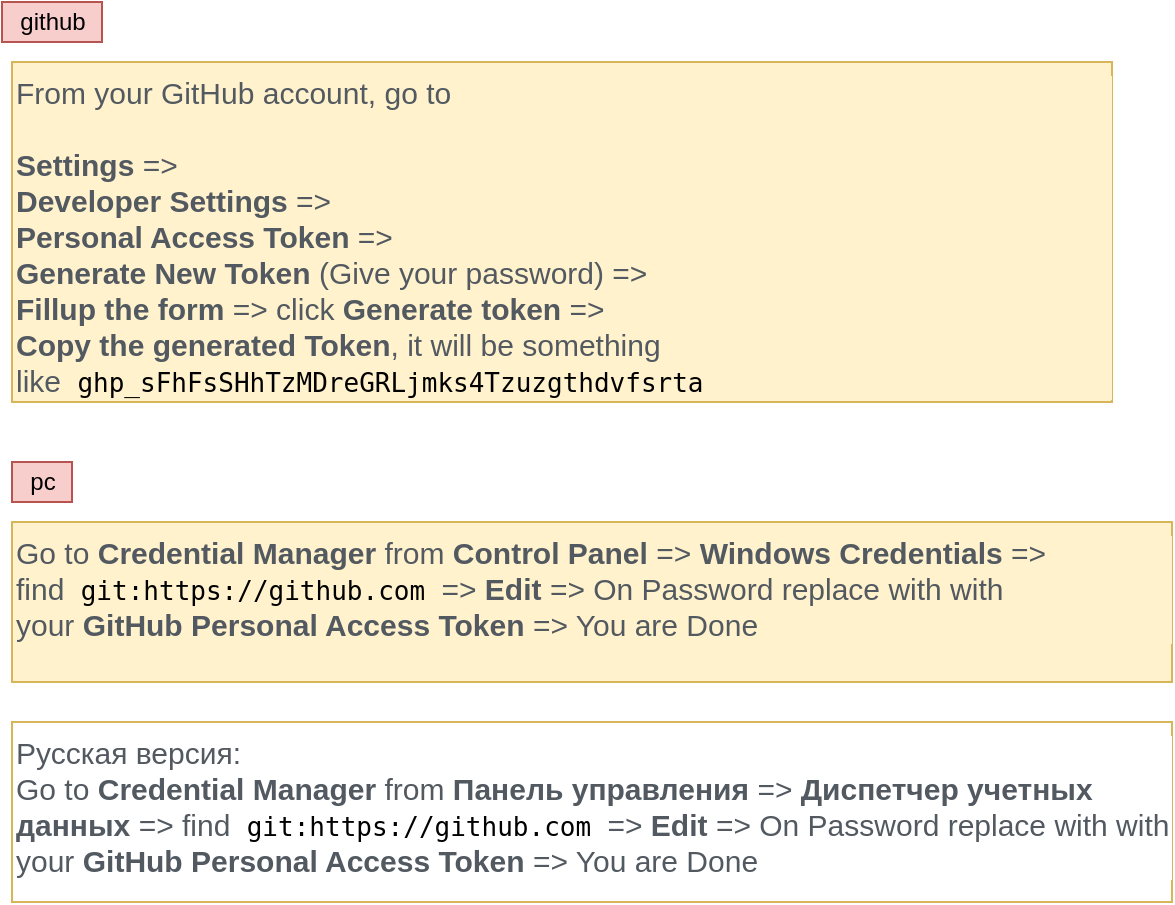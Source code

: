 <mxfile version="13.7.3" type="device"><diagram id="Hhwyn4RGXm-lMP7TU6sS" name="main"><mxGraphModel dx="1038" dy="607" grid="1" gridSize="10" guides="1" tooltips="1" connect="1" arrows="1" fold="1" page="1" pageScale="1" pageWidth="827" pageHeight="1169" math="0" shadow="0"><root><mxCell id="0"/><mxCell id="1" parent="0"/><mxCell id="lOaDIN0B8jtBHm9oxhFj-1" value="&lt;span style=&quot;color: rgb(82 , 89 , 96) ; font-size: 15px ; font-style: normal ; font-weight: 400 ; letter-spacing: normal ; text-align: left ; text-indent: 0px ; text-transform: none ; word-spacing: 0px ; display: inline ; float: none&quot;&gt;From your GitHub account, go to&lt;br&gt;&lt;span&gt;&amp;nbsp;&lt;br&gt;&lt;/span&gt;&lt;/span&gt;&lt;strong style=&quot;margin: 0px ; padding: 0px ; border: 0px ; font-style: normal ; font-weight: bold ; font-stretch: inherit ; line-height: inherit ; font-size: 15px ; vertical-align: baseline ; box-sizing: inherit ; color: rgb(82 , 89 , 96) ; letter-spacing: normal ; text-align: left ; text-indent: 0px ; text-transform: none ; word-spacing: 0px&quot;&gt;Settings&lt;/strong&gt;&lt;span style=&quot;color: rgb(82 , 89 , 96) ; font-size: 15px ; font-style: normal ; font-weight: 400 ; letter-spacing: normal ; text-align: left ; text-indent: 0px ; text-transform: none ; word-spacing: 0px ; display: inline ; float: none&quot;&gt;&lt;span&gt;&amp;nbsp;&lt;/span&gt;=&amp;gt;&lt;span&gt;&amp;nbsp;&lt;br&gt;&lt;/span&gt;&lt;/span&gt;&lt;strong style=&quot;margin: 0px ; padding: 0px ; border: 0px ; font-style: normal ; font-weight: bold ; font-stretch: inherit ; line-height: inherit ; font-size: 15px ; vertical-align: baseline ; box-sizing: inherit ; color: rgb(82 , 89 , 96) ; letter-spacing: normal ; text-align: left ; text-indent: 0px ; text-transform: none ; word-spacing: 0px&quot;&gt;Developer Settings&lt;/strong&gt;&lt;span style=&quot;color: rgb(82 , 89 , 96) ; font-size: 15px ; font-style: normal ; font-weight: 400 ; letter-spacing: normal ; text-align: left ; text-indent: 0px ; text-transform: none ; word-spacing: 0px ; display: inline ; float: none&quot;&gt;&lt;span&gt;&amp;nbsp;&lt;/span&gt;=&amp;gt;&lt;span&gt;&amp;nbsp;&lt;br&gt;&lt;/span&gt;&lt;/span&gt;&lt;strong style=&quot;margin: 0px ; padding: 0px ; border: 0px ; font-style: normal ; font-weight: bold ; font-stretch: inherit ; line-height: inherit ; font-size: 15px ; vertical-align: baseline ; box-sizing: inherit ; color: rgb(82 , 89 , 96) ; letter-spacing: normal ; text-align: left ; text-indent: 0px ; text-transform: none ; word-spacing: 0px&quot;&gt;Personal Access Token&lt;/strong&gt;&lt;span style=&quot;color: rgb(82 , 89 , 96) ; font-size: 15px ; font-style: normal ; font-weight: 400 ; letter-spacing: normal ; text-align: left ; text-indent: 0px ; text-transform: none ; word-spacing: 0px ; display: inline ; float: none&quot;&gt;&lt;span&gt;&amp;nbsp;&lt;/span&gt;=&amp;gt;&lt;span&gt;&amp;nbsp;&lt;br&gt;&lt;/span&gt;&lt;/span&gt;&lt;strong style=&quot;margin: 0px ; padding: 0px ; border: 0px ; font-style: normal ; font-weight: bold ; font-stretch: inherit ; line-height: inherit ; font-size: 15px ; vertical-align: baseline ; box-sizing: inherit ; color: rgb(82 , 89 , 96) ; letter-spacing: normal ; text-align: left ; text-indent: 0px ; text-transform: none ; word-spacing: 0px&quot;&gt;Generate New Token&lt;/strong&gt;&lt;span style=&quot;color: rgb(82 , 89 , 96) ; font-size: 15px ; font-style: normal ; font-weight: 400 ; letter-spacing: normal ; text-align: left ; text-indent: 0px ; text-transform: none ; word-spacing: 0px ; display: inline ; float: none&quot;&gt;&lt;span&gt;&amp;nbsp;&lt;/span&gt;(Give your password) =&amp;gt;&lt;span&gt;&amp;nbsp;&lt;br&gt;&lt;/span&gt;&lt;/span&gt;&lt;strong style=&quot;margin: 0px ; padding: 0px ; border: 0px ; font-style: normal ; font-weight: bold ; font-stretch: inherit ; line-height: inherit ; font-size: 15px ; vertical-align: baseline ; box-sizing: inherit ; color: rgb(82 , 89 , 96) ; letter-spacing: normal ; text-align: left ; text-indent: 0px ; text-transform: none ; word-spacing: 0px&quot;&gt;Fillup the form&lt;/strong&gt;&lt;span style=&quot;color: rgb(82 , 89 , 96) ; font-size: 15px ; font-style: normal ; font-weight: 400 ; letter-spacing: normal ; text-align: left ; text-indent: 0px ; text-transform: none ; word-spacing: 0px ; display: inline ; float: none&quot;&gt;&lt;span&gt;&amp;nbsp;&lt;/span&gt;=&amp;gt; click&lt;span&gt;&amp;nbsp;&lt;/span&gt;&lt;/span&gt;&lt;strong style=&quot;margin: 0px ; padding: 0px ; border: 0px ; font-style: normal ; font-weight: bold ; font-stretch: inherit ; line-height: inherit ; font-size: 15px ; vertical-align: baseline ; box-sizing: inherit ; color: rgb(82 , 89 , 96) ; letter-spacing: normal ; text-align: left ; text-indent: 0px ; text-transform: none ; word-spacing: 0px&quot;&gt;Generate token&lt;/strong&gt;&lt;span style=&quot;color: rgb(82 , 89 , 96) ; font-size: 15px ; font-style: normal ; font-weight: 400 ; letter-spacing: normal ; text-align: left ; text-indent: 0px ; text-transform: none ; word-spacing: 0px ; display: inline ; float: none&quot;&gt;&lt;span&gt;&amp;nbsp;&lt;/span&gt;=&amp;gt;&lt;span&gt;&amp;nbsp;&lt;br&gt;&lt;/span&gt;&lt;/span&gt;&lt;strong style=&quot;margin: 0px ; padding: 0px ; border: 0px ; font-style: normal ; font-weight: bold ; font-stretch: inherit ; line-height: inherit ; font-size: 15px ; vertical-align: baseline ; box-sizing: inherit ; color: rgb(82 , 89 , 96) ; letter-spacing: normal ; text-align: left ; text-indent: 0px ; text-transform: none ; word-spacing: 0px&quot;&gt;Copy the generated Token&lt;/strong&gt;&lt;span style=&quot;color: rgb(82 , 89 , 96) ; font-size: 15px ; font-style: normal ; font-weight: 400 ; letter-spacing: normal ; text-align: left ; text-indent: 0px ; text-transform: none ; word-spacing: 0px ; display: inline ; float: none&quot;&gt;, it will be something like&lt;span&gt;&amp;nbsp;&lt;/span&gt;&lt;/span&gt;&lt;code style=&quot;margin: 0px ; padding: 2px 4px ; border: 0px ; font-style: normal ; font-weight: 400 ; font-stretch: inherit ; line-height: inherit ; font-size: 13px ; vertical-align: baseline ; box-sizing: inherit ; border-radius: 3px ; letter-spacing: normal ; text-align: left ; text-indent: 0px ; text-transform: none ; word-spacing: 0px&quot;&gt;ghp_sFhFsSHhTzMDreGRLjmks4Tzuzgthdvfsrta&lt;/code&gt;" style="text;whiteSpace=wrap;html=1;fillColor=#fff2cc;strokeColor=#d6b656;labelBackgroundColor=#FFF2CC;" parent="1" vertex="1"><mxGeometry x="40" y="40" width="550" height="170" as="geometry"/></mxCell><mxCell id="lOaDIN0B8jtBHm9oxhFj-2" value="&lt;span style=&quot;color: rgb(82, 89, 96); font-size: 15px; font-style: normal; font-weight: 400; letter-spacing: normal; text-align: left; text-indent: 0px; text-transform: none; word-spacing: 0px; display: inline; float: none;&quot;&gt;Go to&lt;span&gt;&amp;nbsp;&lt;/span&gt;&lt;/span&gt;&lt;strong style=&quot;margin: 0px; padding: 0px; border: 0px; font-style: normal; font-weight: bold; font-stretch: inherit; line-height: inherit; font-size: 15px; vertical-align: baseline; box-sizing: inherit; color: rgb(82, 89, 96); letter-spacing: normal; text-align: left; text-indent: 0px; text-transform: none; word-spacing: 0px;&quot;&gt;Credential Manager&lt;/strong&gt;&lt;span style=&quot;color: rgb(82, 89, 96); font-size: 15px; font-style: normal; font-weight: 400; letter-spacing: normal; text-align: left; text-indent: 0px; text-transform: none; word-spacing: 0px; display: inline; float: none;&quot;&gt;&lt;span&gt;&amp;nbsp;&lt;/span&gt;from&lt;span&gt;&amp;nbsp;&lt;/span&gt;&lt;/span&gt;&lt;strong style=&quot;margin: 0px; padding: 0px; border: 0px; font-style: normal; font-weight: bold; font-stretch: inherit; line-height: inherit; font-size: 15px; vertical-align: baseline; box-sizing: inherit; color: rgb(82, 89, 96); letter-spacing: normal; text-align: left; text-indent: 0px; text-transform: none; word-spacing: 0px;&quot;&gt;Control Panel&lt;/strong&gt;&lt;span style=&quot;color: rgb(82, 89, 96); font-size: 15px; font-style: normal; font-weight: 400; letter-spacing: normal; text-align: left; text-indent: 0px; text-transform: none; word-spacing: 0px; display: inline; float: none;&quot;&gt;&lt;span&gt;&amp;nbsp;&lt;/span&gt;=&amp;gt;&lt;span&gt;&amp;nbsp;&lt;/span&gt;&lt;/span&gt;&lt;strong style=&quot;margin: 0px; padding: 0px; border: 0px; font-style: normal; font-weight: bold; font-stretch: inherit; line-height: inherit; font-size: 15px; vertical-align: baseline; box-sizing: inherit; color: rgb(82, 89, 96); letter-spacing: normal; text-align: left; text-indent: 0px; text-transform: none; word-spacing: 0px;&quot;&gt;Windows Credentials&lt;/strong&gt;&lt;span style=&quot;color: rgb(82, 89, 96); font-size: 15px; font-style: normal; font-weight: 400; letter-spacing: normal; text-align: left; text-indent: 0px; text-transform: none; word-spacing: 0px; display: inline; float: none;&quot;&gt;&lt;span&gt;&amp;nbsp;&lt;/span&gt;=&amp;gt; find&lt;span&gt;&amp;nbsp;&lt;/span&gt;&lt;/span&gt;&lt;code style=&quot;margin: 0px; padding: 2px 4px; border: 0px; font-style: normal; font-weight: 400; font-stretch: inherit; line-height: inherit; font-size: 13px; vertical-align: baseline; box-sizing: inherit; border-radius: 3px; letter-spacing: normal; text-align: left; text-indent: 0px; text-transform: none; word-spacing: 0px;&quot;&gt;git:https://github.com&lt;/code&gt;&lt;span style=&quot;color: rgb(82, 89, 96); font-size: 15px; font-style: normal; font-weight: 400; letter-spacing: normal; text-align: left; text-indent: 0px; text-transform: none; word-spacing: 0px; display: inline; float: none;&quot;&gt;&lt;span&gt;&amp;nbsp;&lt;/span&gt;=&amp;gt;&lt;span&gt;&amp;nbsp;&lt;/span&gt;&lt;/span&gt;&lt;strong style=&quot;margin: 0px; padding: 0px; border: 0px; font-style: normal; font-weight: bold; font-stretch: inherit; line-height: inherit; font-size: 15px; vertical-align: baseline; box-sizing: inherit; color: rgb(82, 89, 96); letter-spacing: normal; text-align: left; text-indent: 0px; text-transform: none; word-spacing: 0px;&quot;&gt;Edit&lt;/strong&gt;&lt;span style=&quot;color: rgb(82, 89, 96); font-size: 15px; font-style: normal; font-weight: 400; letter-spacing: normal; text-align: left; text-indent: 0px; text-transform: none; word-spacing: 0px; display: inline; float: none;&quot;&gt;&lt;span&gt;&amp;nbsp;&lt;/span&gt;=&amp;gt; On Password replace with with your&lt;span&gt;&amp;nbsp;&lt;/span&gt;&lt;/span&gt;&lt;strong style=&quot;margin: 0px; padding: 0px; border: 0px; font-style: normal; font-weight: bold; font-stretch: inherit; line-height: inherit; font-size: 15px; vertical-align: baseline; box-sizing: inherit; color: rgb(82, 89, 96); letter-spacing: normal; text-align: left; text-indent: 0px; text-transform: none; word-spacing: 0px;&quot;&gt;GitHub Personal Access Token&lt;/strong&gt;&lt;span style=&quot;color: rgb(82, 89, 96); font-size: 15px; font-style: normal; font-weight: 400; letter-spacing: normal; text-align: left; text-indent: 0px; text-transform: none; word-spacing: 0px; display: inline; float: none;&quot;&gt;&lt;span&gt;&amp;nbsp;&lt;/span&gt;=&amp;gt; You are Done&lt;/span&gt;" style="text;whiteSpace=wrap;html=1;fillColor=#fff2cc;strokeColor=#d6b656;labelBackgroundColor=#FFF2CC;" parent="1" vertex="1"><mxGeometry x="40" y="270" width="580" height="80" as="geometry"/></mxCell><mxCell id="lOaDIN0B8jtBHm9oxhFj-3" value="&lt;span style=&quot;color: rgb(82 , 89 , 96) ; font-size: 15px ; font-style: normal ; font-weight: 400 ; letter-spacing: normal ; text-align: left ; text-indent: 0px ; text-transform: none ; word-spacing: 0px ; display: inline ; float: none&quot;&gt;Русская версия:&lt;br&gt;Go to&lt;span&gt;&amp;nbsp;&lt;/span&gt;&lt;/span&gt;&lt;strong style=&quot;margin: 0px ; padding: 0px ; border: 0px ; font-style: normal ; font-weight: bold ; font-stretch: inherit ; line-height: inherit ; font-size: 15px ; vertical-align: baseline ; box-sizing: inherit ; color: rgb(82 , 89 , 96) ; letter-spacing: normal ; text-align: left ; text-indent: 0px ; text-transform: none ; word-spacing: 0px&quot;&gt;Credential Manager&lt;/strong&gt;&lt;span style=&quot;color: rgb(82 , 89 , 96) ; font-size: 15px ; font-style: normal ; font-weight: 400 ; letter-spacing: normal ; text-align: left ; text-indent: 0px ; text-transform: none ; word-spacing: 0px ; display: inline ; float: none&quot;&gt;&lt;span&gt;&amp;nbsp;&lt;/span&gt;from&lt;span&gt;&amp;nbsp;&lt;/span&gt;&lt;/span&gt;&lt;strong style=&quot;margin: 0px ; padding: 0px ; border: 0px ; font-style: normal ; font-weight: bold ; font-stretch: inherit ; line-height: inherit ; font-size: 15px ; vertical-align: baseline ; box-sizing: inherit ; color: rgb(82 , 89 , 96) ; letter-spacing: normal ; text-align: left ; text-indent: 0px ; text-transform: none ; word-spacing: 0px&quot;&gt;Панель управления&lt;/strong&gt;&lt;span style=&quot;color: rgb(82 , 89 , 96) ; font-size: 15px ; font-style: normal ; letter-spacing: normal ; text-align: left ; text-indent: 0px ; text-transform: none ; word-spacing: 0px ; display: inline ; float: none&quot;&gt;&lt;span style=&quot;font-weight: 400&quot;&gt;&amp;nbsp;&lt;/span&gt;=&amp;gt;&amp;nbsp;&lt;b&gt;Диспетчер учетных данных&lt;/b&gt;&lt;/span&gt;&lt;span style=&quot;color: rgb(82 , 89 , 96) ; font-size: 15px ; font-style: normal ; font-weight: 400 ; letter-spacing: normal ; text-align: left ; text-indent: 0px ; text-transform: none ; word-spacing: 0px ; display: inline ; float: none&quot;&gt;&lt;span&gt;&amp;nbsp;&lt;/span&gt;=&amp;gt; find&lt;span&gt;&amp;nbsp;&lt;/span&gt;&lt;/span&gt;&lt;code style=&quot;margin: 0px ; padding: 2px 4px ; border: 0px ; font-style: normal ; font-weight: 400 ; font-stretch: inherit ; line-height: inherit ; font-size: 13px ; vertical-align: baseline ; box-sizing: inherit ; border-radius: 3px ; letter-spacing: normal ; text-align: left ; text-indent: 0px ; text-transform: none ; word-spacing: 0px&quot;&gt;git:https://github.com&lt;/code&gt;&lt;span style=&quot;color: rgb(82 , 89 , 96) ; font-size: 15px ; font-style: normal ; font-weight: 400 ; letter-spacing: normal ; text-align: left ; text-indent: 0px ; text-transform: none ; word-spacing: 0px ; display: inline ; float: none&quot;&gt;&lt;span&gt;&amp;nbsp;&lt;/span&gt;=&amp;gt;&lt;span&gt;&amp;nbsp;&lt;/span&gt;&lt;/span&gt;&lt;strong style=&quot;margin: 0px ; padding: 0px ; border: 0px ; font-style: normal ; font-weight: bold ; font-stretch: inherit ; line-height: inherit ; font-size: 15px ; vertical-align: baseline ; box-sizing: inherit ; color: rgb(82 , 89 , 96) ; letter-spacing: normal ; text-align: left ; text-indent: 0px ; text-transform: none ; word-spacing: 0px&quot;&gt;Edit&lt;/strong&gt;&lt;span style=&quot;color: rgb(82 , 89 , 96) ; font-size: 15px ; font-style: normal ; font-weight: 400 ; letter-spacing: normal ; text-align: left ; text-indent: 0px ; text-transform: none ; word-spacing: 0px ; display: inline ; float: none&quot;&gt;&lt;span&gt;&amp;nbsp;&lt;/span&gt;=&amp;gt; On Password replace with with your&lt;span&gt;&amp;nbsp;&lt;/span&gt;&lt;/span&gt;&lt;strong style=&quot;margin: 0px ; padding: 0px ; border: 0px ; font-style: normal ; font-weight: bold ; font-stretch: inherit ; line-height: inherit ; font-size: 15px ; vertical-align: baseline ; box-sizing: inherit ; color: rgb(82 , 89 , 96) ; letter-spacing: normal ; text-align: left ; text-indent: 0px ; text-transform: none ; word-spacing: 0px&quot;&gt;GitHub Personal Access Token&lt;/strong&gt;&lt;span style=&quot;color: rgb(82 , 89 , 96) ; font-size: 15px ; font-style: normal ; font-weight: 400 ; letter-spacing: normal ; text-align: left ; text-indent: 0px ; text-transform: none ; word-spacing: 0px ; display: inline ; float: none&quot;&gt;&lt;span&gt;&amp;nbsp;&lt;/span&gt;=&amp;gt; You are Done&lt;/span&gt;" style="text;whiteSpace=wrap;html=1;strokeColor=#d6b656;labelBackgroundColor=#FFFFFF;fillColor=#FFFFFF;" parent="1" vertex="1"><mxGeometry x="40" y="370" width="580" height="90" as="geometry"/></mxCell><mxCell id="ZBlTO2ICPQl8xeSbDOra-1" value="github" style="text;html=1;align=center;verticalAlign=middle;resizable=0;points=[];autosize=1;fillColor=#f8cecc;strokeColor=#b85450;" vertex="1" parent="1"><mxGeometry x="35" y="10" width="50" height="20" as="geometry"/></mxCell><mxCell id="ZBlTO2ICPQl8xeSbDOra-2" value="pc" style="text;html=1;align=center;verticalAlign=middle;resizable=0;points=[];autosize=1;fillColor=#f8cecc;strokeColor=#b85450;" vertex="1" parent="1"><mxGeometry x="40" y="240" width="30" height="20" as="geometry"/></mxCell></root></mxGraphModel></diagram></mxfile>